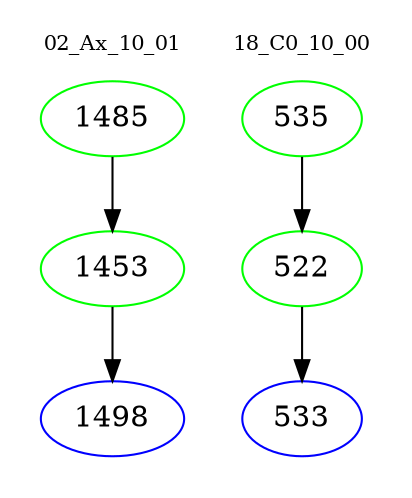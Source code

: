digraph{
subgraph cluster_0 {
color = white
label = "02_Ax_10_01";
fontsize=10;
T0_1485 [label="1485", color="green"]
T0_1485 -> T0_1453 [color="black"]
T0_1453 [label="1453", color="green"]
T0_1453 -> T0_1498 [color="black"]
T0_1498 [label="1498", color="blue"]
}
subgraph cluster_1 {
color = white
label = "18_C0_10_00";
fontsize=10;
T1_535 [label="535", color="green"]
T1_535 -> T1_522 [color="black"]
T1_522 [label="522", color="green"]
T1_522 -> T1_533 [color="black"]
T1_533 [label="533", color="blue"]
}
}
